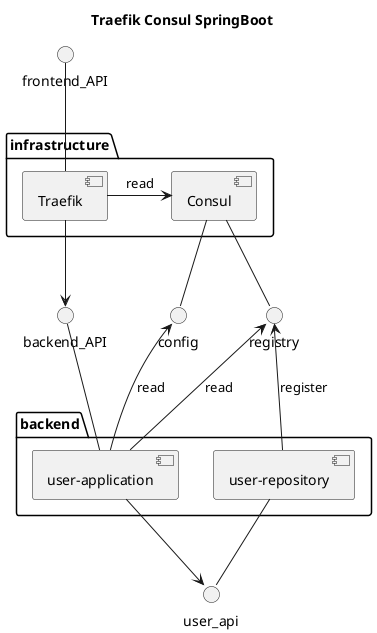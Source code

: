 @startuml

title Traefik Consul SpringBoot

package infrastructure {
    [Consul] as consul
    [Traefik] as traefik
    traefik -right-> consul: read
}
package backend {
[user-repository]
[user-application]
}
traefik -up- frontend_API
traefik --> backend_API
[user-application] -up- backend_API
[consul] -- registry
[consul] -- config
[user-application] -up-> config: read
[user-application] -up-> registry: read
[user-repository] -up-> registry: register
[user-repository] -- user_api
[user-application] --> user_api
@enduml

package infrastructure {
    [Consul] as consul
    [Traefik] as traefik
    traefik -right-> consul: read
}
package backend {
	[user-repository]
	[user-application]
	[user-repository] -left- UserApi
	[user-application] -right-> UserApi
}
[consul] -- registry
[consul] -- config
[user-repository] -up-> config: read
[user-repository] -up-> registry: register
[user-application] -up-> registry: read
